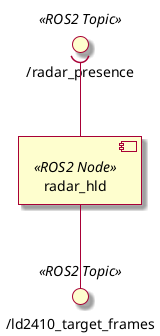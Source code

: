 @startuml Component_diagram_radar_hld

skin rose 

component radar_hld <<ROS2 Node>> as Radar_HLD
interface "/ld2410_target_frames" <<ROS2 Topic>> as provided_interface_radar_hld
interface "/radar_presence" <<ROS2 Topic>> as provided_interface_radar_presence

Radar_HLD -down- provided_interface_radar_hld
Radar_HLD -up-( provided_interface_radar_presence

@enduml